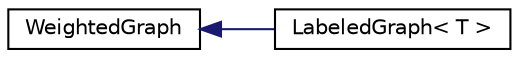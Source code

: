 digraph "Graphical Class Hierarchy"
{
  edge [fontname="Helvetica",fontsize="10",labelfontname="Helvetica",labelfontsize="10"];
  node [fontname="Helvetica",fontsize="10",shape=record];
  rankdir="LR";
  Node1 [label="WeightedGraph",height=0.2,width=0.4,color="black", fillcolor="white", style="filled",URL="$class_weighted_graph.html"];
  Node1 -> Node2 [dir="back",color="midnightblue",fontsize="10",style="solid",fontname="Helvetica"];
  Node2 [label="LabeledGraph\< T \>",height=0.2,width=0.4,color="black", fillcolor="white", style="filled",URL="$class_labeled_graph.html"];
}
